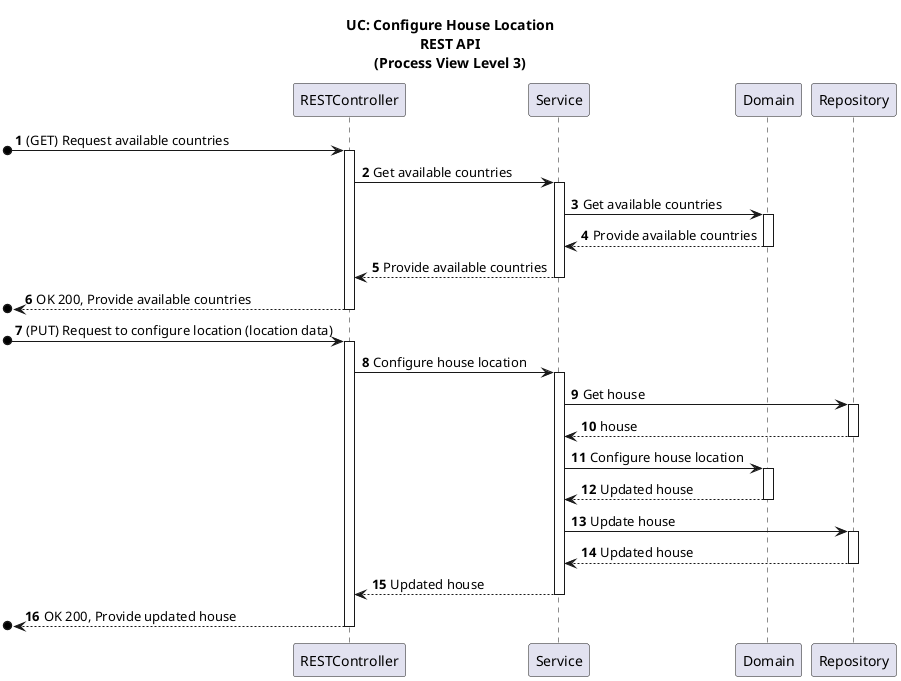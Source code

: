 @startuml

title UC: Configure House Location\nREST API\n(Process View Level 3)
autonumber

participant "RESTController" as RC
participant "Service" as S
participant "Domain" as D
participant "Repository" as R

[o-> RC: (GET) Request available countries
activate RC
RC -> S: Get available countries
activate S
S -> D: Get available countries
activate D
D --> S: Provide available countries
deactivate D
S --> RC: Provide available countries
deactivate S
[o<-- RC: OK 200, Provide available countries
deactivate RC


[o-> RC: (PUT) Request to configure location (location data)
activate RC
RC -> S: Configure house location
activate S
S -> R: Get house
activate R
R --> S: house
deactivate R
S -> D: Configure house location
activate D
D --> S: Updated house
deactivate D
S -> R: Update house
activate R
R --> S: Updated house
deactivate R
S --> RC: Updated house
deactivate S
[o<-- RC: OK 200, Provide updated house
deactivate RC

@enduml
